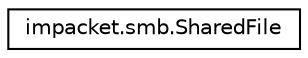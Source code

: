 digraph "Graphical Class Hierarchy"
{
  edge [fontname="Helvetica",fontsize="10",labelfontname="Helvetica",labelfontsize="10"];
  node [fontname="Helvetica",fontsize="10",shape=record];
  rankdir="LR";
  Node0 [label="impacket.smb.SharedFile",height=0.2,width=0.4,color="black", fillcolor="white", style="filled",URL="$classimpacket_1_1smb_1_1_shared_file.html"];
}
